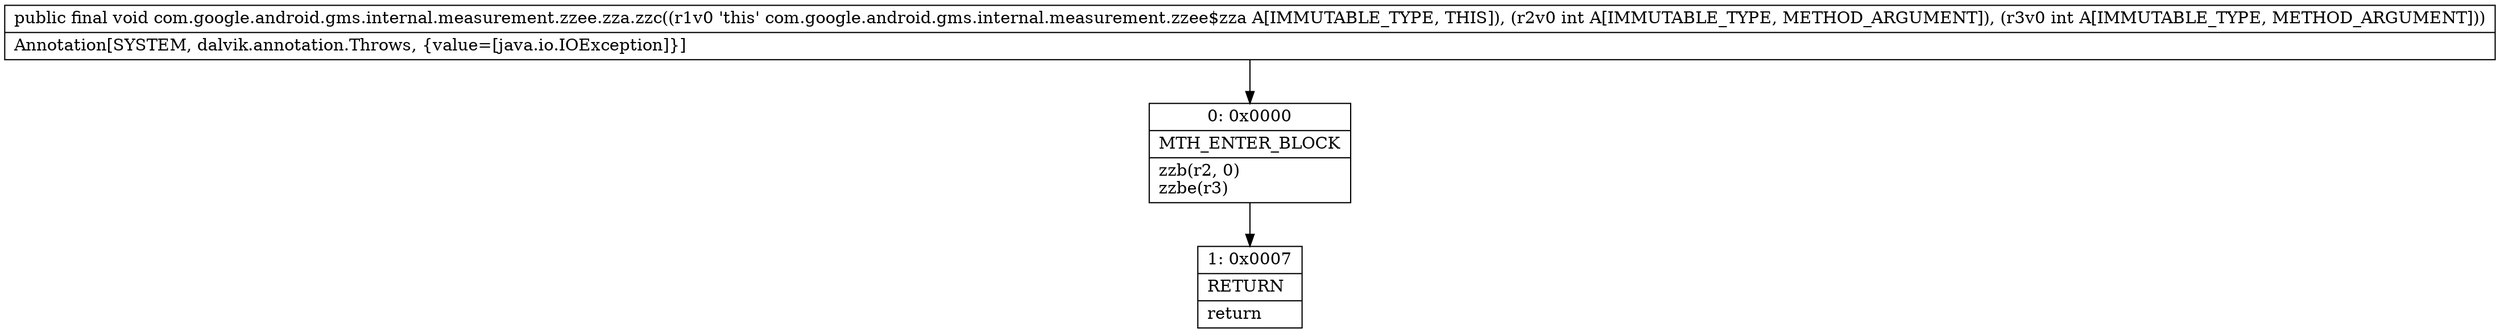 digraph "CFG forcom.google.android.gms.internal.measurement.zzee.zza.zzc(II)V" {
Node_0 [shape=record,label="{0\:\ 0x0000|MTH_ENTER_BLOCK\l|zzb(r2, 0)\lzzbe(r3)\l}"];
Node_1 [shape=record,label="{1\:\ 0x0007|RETURN\l|return\l}"];
MethodNode[shape=record,label="{public final void com.google.android.gms.internal.measurement.zzee.zza.zzc((r1v0 'this' com.google.android.gms.internal.measurement.zzee$zza A[IMMUTABLE_TYPE, THIS]), (r2v0 int A[IMMUTABLE_TYPE, METHOD_ARGUMENT]), (r3v0 int A[IMMUTABLE_TYPE, METHOD_ARGUMENT]))  | Annotation[SYSTEM, dalvik.annotation.Throws, \{value=[java.io.IOException]\}]\l}"];
MethodNode -> Node_0;
Node_0 -> Node_1;
}

